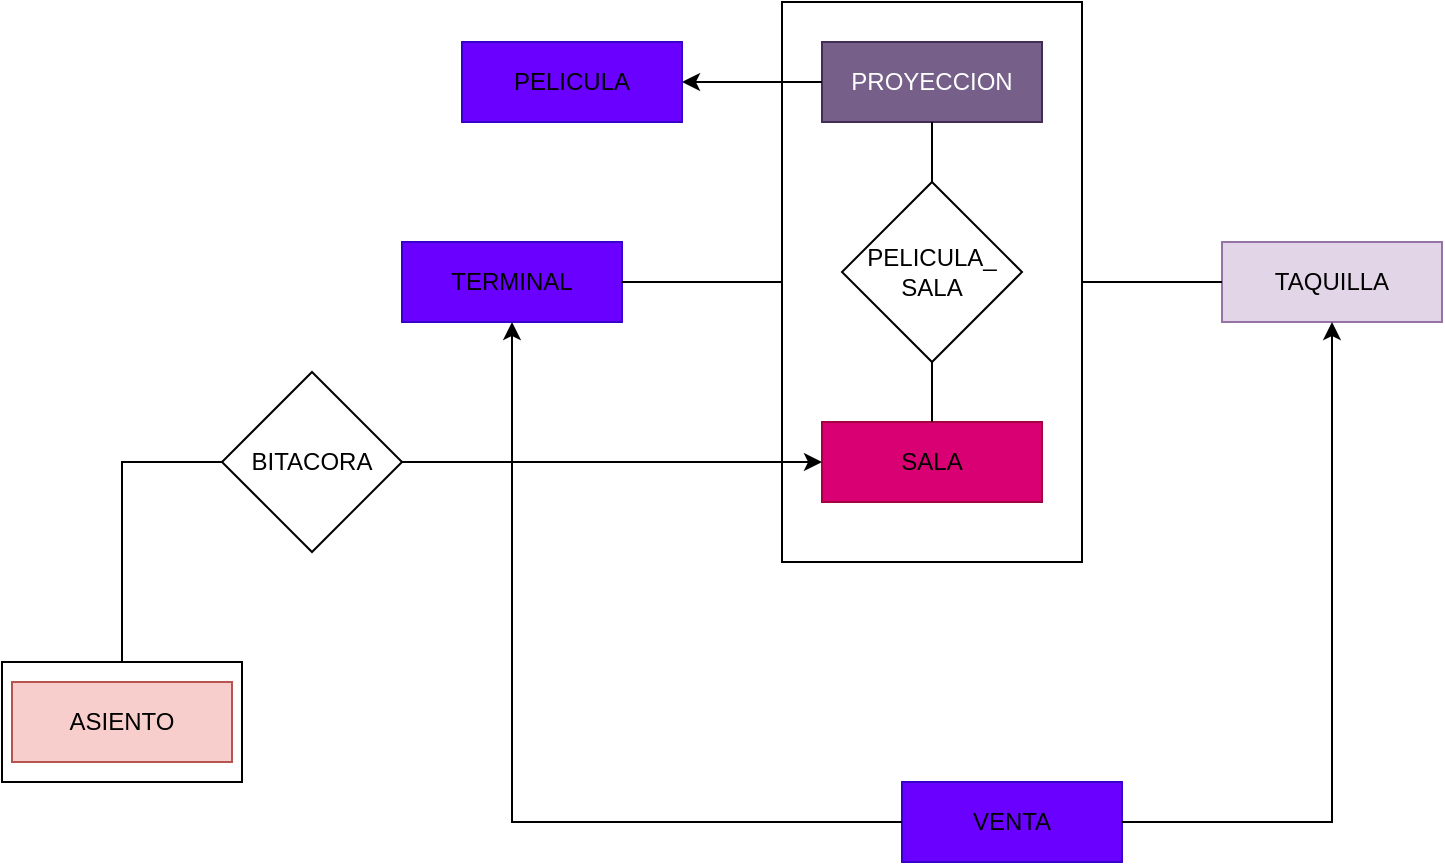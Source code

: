 <mxfile version="24.7.5">
  <diagram name="Página-1" id="y3os-pO73LexScNfjWLr">
    <mxGraphModel dx="2073" dy="763" grid="1" gridSize="10" guides="1" tooltips="1" connect="1" arrows="1" fold="1" page="1" pageScale="1" pageWidth="827" pageHeight="1169" math="0" shadow="0">
      <root>
        <mxCell id="0" />
        <mxCell id="1" parent="0" />
        <mxCell id="Sar1Kf7CYMwh9PwIAH9e-24" value="" style="rounded=0;whiteSpace=wrap;html=1;" vertex="1" parent="1">
          <mxGeometry x="-150" y="450" width="120" height="60" as="geometry" />
        </mxCell>
        <mxCell id="Sar1Kf7CYMwh9PwIAH9e-6" value="" style="rounded=0;whiteSpace=wrap;html=1;" vertex="1" parent="1">
          <mxGeometry x="240" y="120" width="150" height="280" as="geometry" />
        </mxCell>
        <mxCell id="Sar1Kf7CYMwh9PwIAH9e-1" value="PROYECCION" style="rounded=0;whiteSpace=wrap;html=1;fillColor=#76608a;fontColor=#ffffff;strokeColor=#432D57;" vertex="1" parent="1">
          <mxGeometry x="260" y="140" width="110" height="40" as="geometry" />
        </mxCell>
        <mxCell id="Sar1Kf7CYMwh9PwIAH9e-2" value="PELICULA_&lt;div&gt;SALA&lt;/div&gt;" style="rhombus;whiteSpace=wrap;html=1;" vertex="1" parent="1">
          <mxGeometry x="270" y="210" width="90" height="90" as="geometry" />
        </mxCell>
        <mxCell id="Sar1Kf7CYMwh9PwIAH9e-3" value="&lt;font color=&quot;#000000&quot;&gt;SALA&lt;/font&gt;" style="rounded=0;whiteSpace=wrap;html=1;fillColor=#d80073;strokeColor=#A50040;fontColor=#ffffff;" vertex="1" parent="1">
          <mxGeometry x="260" y="330" width="110" height="40" as="geometry" />
        </mxCell>
        <mxCell id="Sar1Kf7CYMwh9PwIAH9e-4" value="" style="endArrow=none;html=1;rounded=0;entryX=0.5;entryY=1;entryDx=0;entryDy=0;" edge="1" parent="1" source="Sar1Kf7CYMwh9PwIAH9e-2" target="Sar1Kf7CYMwh9PwIAH9e-1">
          <mxGeometry width="50" height="50" relative="1" as="geometry">
            <mxPoint x="130" y="320" as="sourcePoint" />
            <mxPoint x="180" y="270" as="targetPoint" />
          </mxGeometry>
        </mxCell>
        <mxCell id="Sar1Kf7CYMwh9PwIAH9e-5" value="" style="endArrow=none;html=1;rounded=0;entryX=0.5;entryY=1;entryDx=0;entryDy=0;exitX=0.5;exitY=0;exitDx=0;exitDy=0;" edge="1" parent="1" source="Sar1Kf7CYMwh9PwIAH9e-3" target="Sar1Kf7CYMwh9PwIAH9e-2">
          <mxGeometry width="50" height="50" relative="1" as="geometry">
            <mxPoint x="300" y="350" as="sourcePoint" />
            <mxPoint x="320" y="380" as="targetPoint" />
          </mxGeometry>
        </mxCell>
        <mxCell id="Sar1Kf7CYMwh9PwIAH9e-8" value="&lt;font color=&quot;#000000&quot;&gt;TERMINAL&lt;/font&gt;" style="rounded=0;whiteSpace=wrap;html=1;fillColor=#6a00ff;strokeColor=#3700CC;fontColor=#ffffff;" vertex="1" parent="1">
          <mxGeometry x="50" y="240" width="110" height="40" as="geometry" />
        </mxCell>
        <mxCell id="Sar1Kf7CYMwh9PwIAH9e-9" value="&lt;font color=&quot;#000000&quot;&gt;TAQUILLA&lt;/font&gt;" style="rounded=0;whiteSpace=wrap;html=1;fillColor=#e1d5e7;strokeColor=#9673a6;" vertex="1" parent="1">
          <mxGeometry x="460" y="240" width="110" height="40" as="geometry" />
        </mxCell>
        <mxCell id="Sar1Kf7CYMwh9PwIAH9e-10" value="" style="endArrow=none;html=1;rounded=0;exitX=1;exitY=0.5;exitDx=0;exitDy=0;entryX=0;entryY=0.5;entryDx=0;entryDy=0;" edge="1" parent="1" source="Sar1Kf7CYMwh9PwIAH9e-8" target="Sar1Kf7CYMwh9PwIAH9e-6">
          <mxGeometry width="50" height="50" relative="1" as="geometry">
            <mxPoint x="150" y="370" as="sourcePoint" />
            <mxPoint x="200" y="320" as="targetPoint" />
          </mxGeometry>
        </mxCell>
        <mxCell id="Sar1Kf7CYMwh9PwIAH9e-11" value="" style="endArrow=none;html=1;rounded=0;entryX=0;entryY=0.5;entryDx=0;entryDy=0;exitX=1;exitY=0.5;exitDx=0;exitDy=0;" edge="1" parent="1" source="Sar1Kf7CYMwh9PwIAH9e-6" target="Sar1Kf7CYMwh9PwIAH9e-9">
          <mxGeometry width="50" height="50" relative="1" as="geometry">
            <mxPoint x="490" y="410" as="sourcePoint" />
            <mxPoint x="540" y="360" as="targetPoint" />
          </mxGeometry>
        </mxCell>
        <mxCell id="Sar1Kf7CYMwh9PwIAH9e-22" value="&lt;font color=&quot;#000000&quot;&gt;ASIENTO&lt;/font&gt;" style="rounded=0;whiteSpace=wrap;html=1;fillColor=#f8cecc;strokeColor=#b85450;" vertex="1" parent="1">
          <mxGeometry x="-145" y="460" width="110" height="40" as="geometry" />
        </mxCell>
        <mxCell id="Sar1Kf7CYMwh9PwIAH9e-26" value="BITACORA" style="rhombus;whiteSpace=wrap;html=1;" vertex="1" parent="1">
          <mxGeometry x="-40" y="305" width="90" height="90" as="geometry" />
        </mxCell>
        <mxCell id="Sar1Kf7CYMwh9PwIAH9e-28" value="" style="endArrow=none;html=1;rounded=0;exitX=0.5;exitY=0;exitDx=0;exitDy=0;entryX=0;entryY=0.5;entryDx=0;entryDy=0;edgeStyle=orthogonalEdgeStyle;" edge="1" parent="1" source="Sar1Kf7CYMwh9PwIAH9e-24" target="Sar1Kf7CYMwh9PwIAH9e-26">
          <mxGeometry width="50" height="50" relative="1" as="geometry">
            <mxPoint x="-160" y="420" as="sourcePoint" />
            <mxPoint x="-110" y="370" as="targetPoint" />
          </mxGeometry>
        </mxCell>
        <mxCell id="Sar1Kf7CYMwh9PwIAH9e-29" value="" style="endArrow=classic;html=1;rounded=0;entryX=0;entryY=0.5;entryDx=0;entryDy=0;" edge="1" parent="1" source="Sar1Kf7CYMwh9PwIAH9e-26" target="Sar1Kf7CYMwh9PwIAH9e-3">
          <mxGeometry width="50" height="50" relative="1" as="geometry">
            <mxPoint x="170" y="480" as="sourcePoint" />
            <mxPoint x="220" y="430" as="targetPoint" />
          </mxGeometry>
        </mxCell>
        <mxCell id="Sar1Kf7CYMwh9PwIAH9e-30" value="&lt;font color=&quot;#000000&quot;&gt;PELICULA&lt;/font&gt;" style="rounded=0;whiteSpace=wrap;html=1;fillColor=#6a00ff;strokeColor=#3700CC;fontColor=#ffffff;" vertex="1" parent="1">
          <mxGeometry x="80" y="140" width="110" height="40" as="geometry" />
        </mxCell>
        <mxCell id="Sar1Kf7CYMwh9PwIAH9e-31" value="" style="endArrow=classic;html=1;rounded=0;entryX=1;entryY=0.5;entryDx=0;entryDy=0;exitX=0;exitY=0.5;exitDx=0;exitDy=0;" edge="1" parent="1" source="Sar1Kf7CYMwh9PwIAH9e-1" target="Sar1Kf7CYMwh9PwIAH9e-30">
          <mxGeometry width="50" height="50" relative="1" as="geometry">
            <mxPoint y="270" as="sourcePoint" />
            <mxPoint x="50" y="220" as="targetPoint" />
          </mxGeometry>
        </mxCell>
        <mxCell id="Sar1Kf7CYMwh9PwIAH9e-32" value="&lt;font color=&quot;#000000&quot;&gt;VENTA&lt;/font&gt;" style="rounded=0;whiteSpace=wrap;html=1;fillColor=#6a00ff;strokeColor=#3700CC;fontColor=#ffffff;" vertex="1" parent="1">
          <mxGeometry x="300" y="510" width="110" height="40" as="geometry" />
        </mxCell>
        <mxCell id="Sar1Kf7CYMwh9PwIAH9e-33" value="" style="endArrow=classic;html=1;rounded=0;entryX=0.5;entryY=1;entryDx=0;entryDy=0;exitX=0;exitY=0.5;exitDx=0;exitDy=0;edgeStyle=orthogonalEdgeStyle;" edge="1" parent="1" source="Sar1Kf7CYMwh9PwIAH9e-32" target="Sar1Kf7CYMwh9PwIAH9e-8">
          <mxGeometry width="50" height="50" relative="1" as="geometry">
            <mxPoint x="150" y="570" as="sourcePoint" />
            <mxPoint x="200" y="520" as="targetPoint" />
          </mxGeometry>
        </mxCell>
        <mxCell id="Sar1Kf7CYMwh9PwIAH9e-34" value="" style="endArrow=classic;html=1;rounded=0;entryX=0.5;entryY=1;entryDx=0;entryDy=0;exitX=1;exitY=0.5;exitDx=0;exitDy=0;edgeStyle=orthogonalEdgeStyle;" edge="1" parent="1" source="Sar1Kf7CYMwh9PwIAH9e-32" target="Sar1Kf7CYMwh9PwIAH9e-9">
          <mxGeometry width="50" height="50" relative="1" as="geometry">
            <mxPoint x="650" y="550" as="sourcePoint" />
            <mxPoint x="700" y="500" as="targetPoint" />
          </mxGeometry>
        </mxCell>
      </root>
    </mxGraphModel>
  </diagram>
</mxfile>
